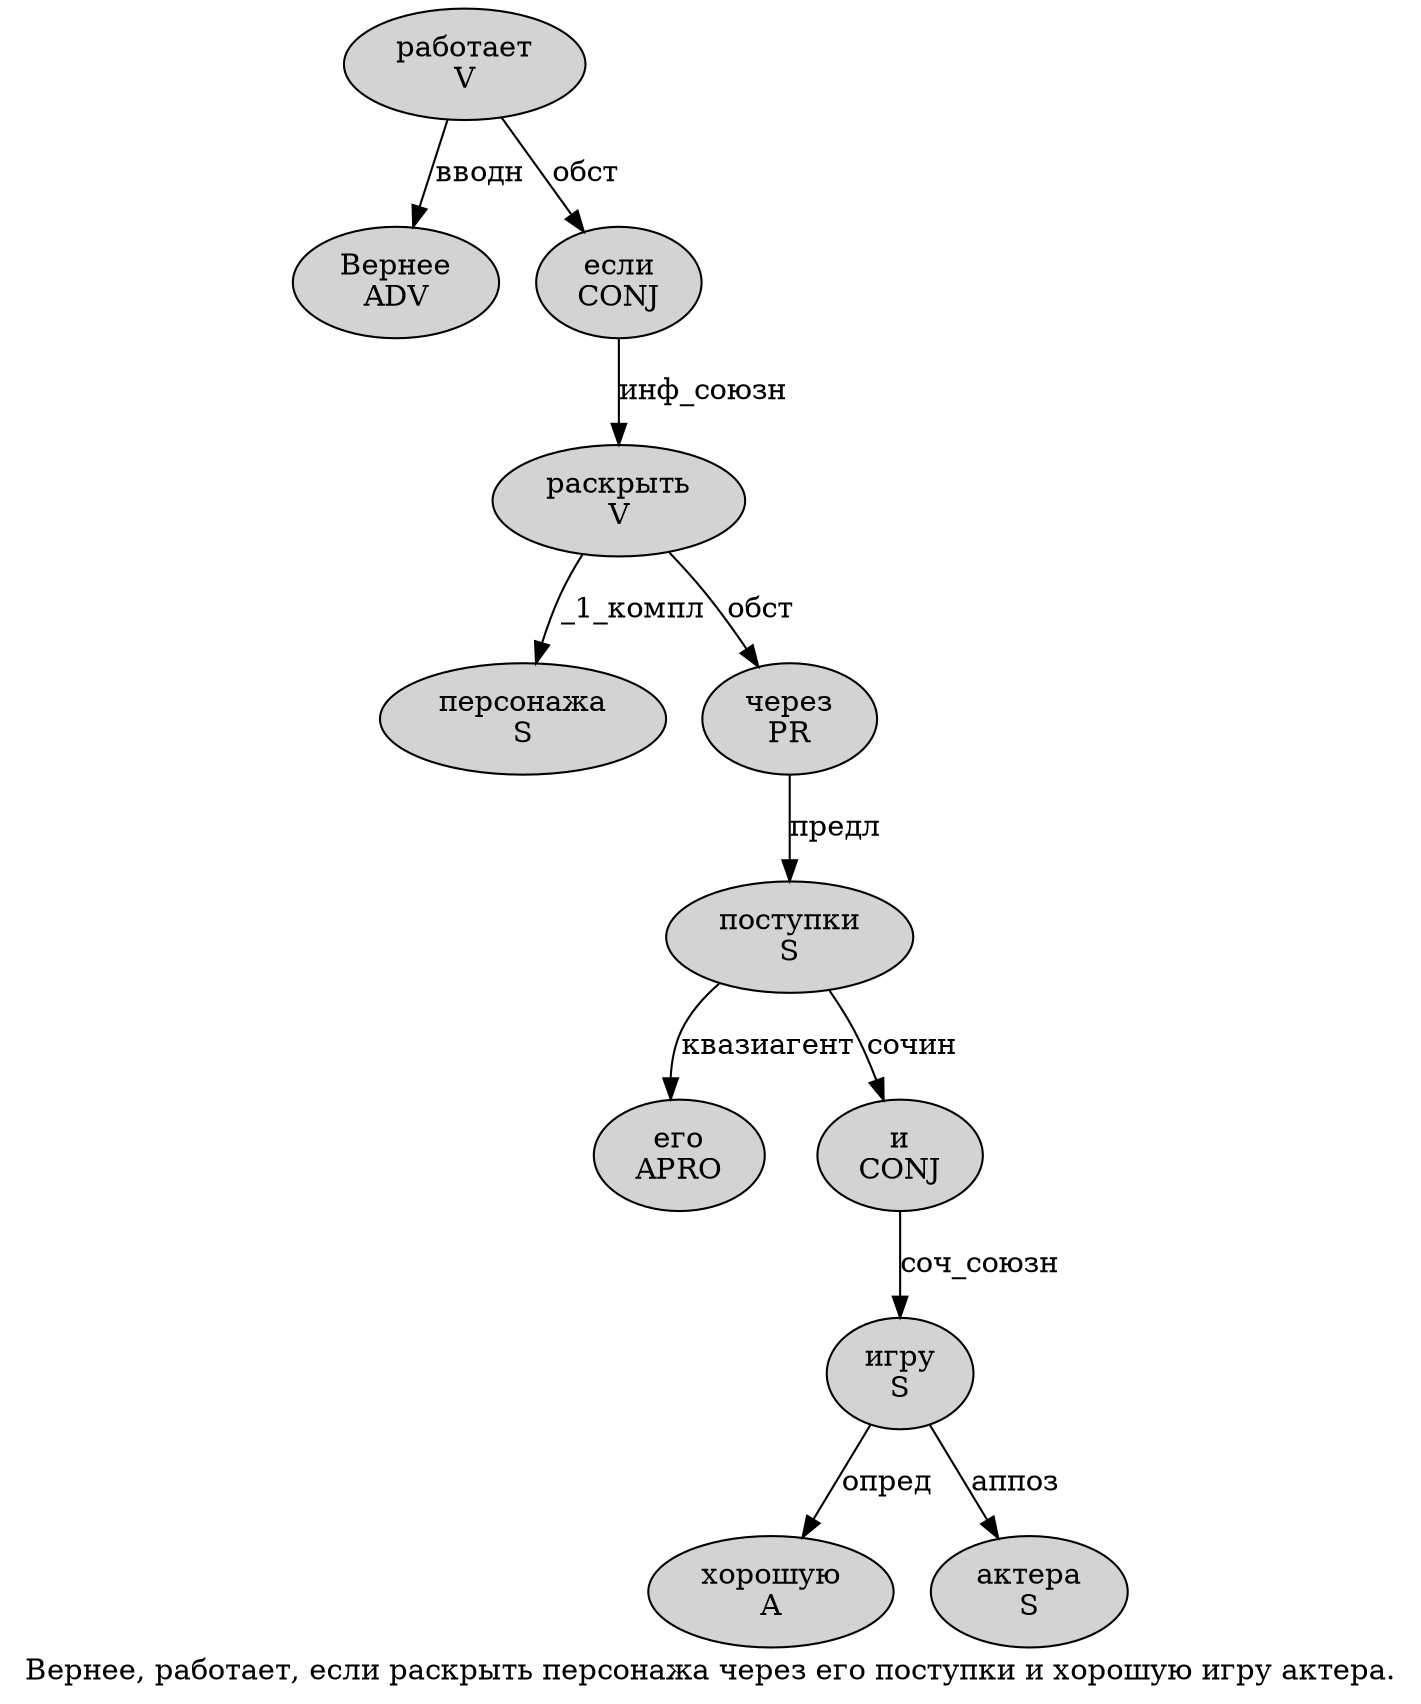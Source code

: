 digraph SENTENCE_4165 {
	graph [label="Вернее, работает, если раскрыть персонажа через его поступки и хорошую игру актера."]
	node [style=filled]
		0 [label="Вернее
ADV" color="" fillcolor=lightgray penwidth=1 shape=ellipse]
		2 [label="работает
V" color="" fillcolor=lightgray penwidth=1 shape=ellipse]
		4 [label="если
CONJ" color="" fillcolor=lightgray penwidth=1 shape=ellipse]
		5 [label="раскрыть
V" color="" fillcolor=lightgray penwidth=1 shape=ellipse]
		6 [label="персонажа
S" color="" fillcolor=lightgray penwidth=1 shape=ellipse]
		7 [label="через
PR" color="" fillcolor=lightgray penwidth=1 shape=ellipse]
		8 [label="его
APRO" color="" fillcolor=lightgray penwidth=1 shape=ellipse]
		9 [label="поступки
S" color="" fillcolor=lightgray penwidth=1 shape=ellipse]
		10 [label="и
CONJ" color="" fillcolor=lightgray penwidth=1 shape=ellipse]
		11 [label="хорошую
A" color="" fillcolor=lightgray penwidth=1 shape=ellipse]
		12 [label="игру
S" color="" fillcolor=lightgray penwidth=1 shape=ellipse]
		13 [label="актера
S" color="" fillcolor=lightgray penwidth=1 shape=ellipse]
			7 -> 9 [label="предл"]
			4 -> 5 [label="инф_союзн"]
			2 -> 0 [label="вводн"]
			2 -> 4 [label="обст"]
			5 -> 6 [label="_1_компл"]
			5 -> 7 [label="обст"]
			10 -> 12 [label="соч_союзн"]
			9 -> 8 [label="квазиагент"]
			9 -> 10 [label="сочин"]
			12 -> 11 [label="опред"]
			12 -> 13 [label="аппоз"]
}